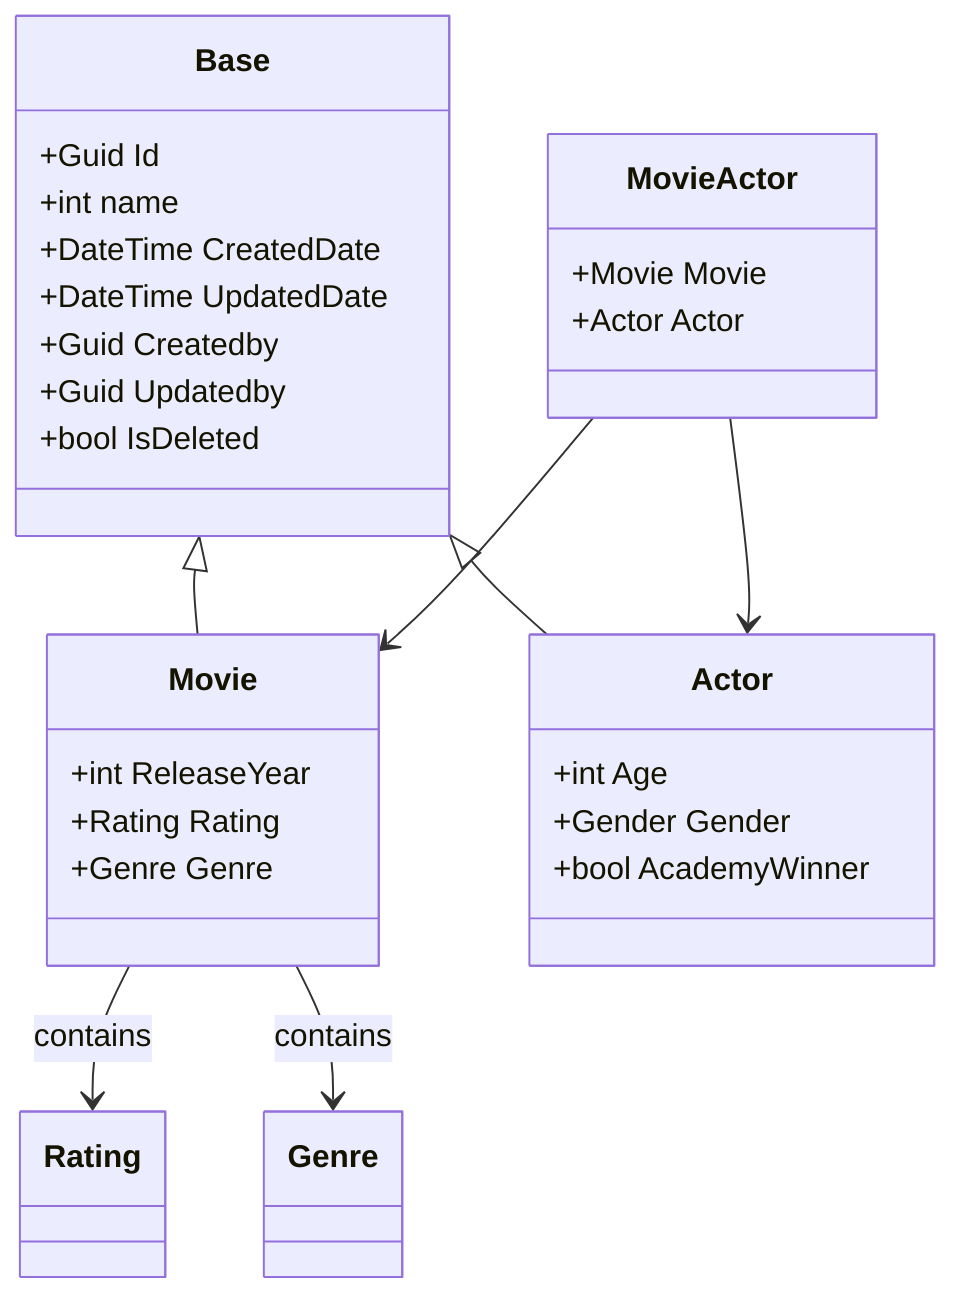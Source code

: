 ﻿classDiagram
    Base <|-- Movie
    Base <|-- Actor
    Base : +Guid Id
    Base : +int name
    Base : +DateTime CreatedDate
    Base : +DateTime UpdatedDate
    Base : +Guid Createdby
    Base : +Guid Updatedby
    Base : +bool IsDeleted
    MovieActor --> Movie  
    MovieActor --> Actor 
    Movie --> Rating : contains
    Movie --> Genre : contains

    class Actor {
      +int Age 
      +Gender Gender
      +bool AcademyWinner
    }
   
    class Movie {
      +int ReleaseYear
      +Rating Rating
      +Genre Genre
    }

    class MovieActor {
        +Movie Movie
        +Actor Actor
    }